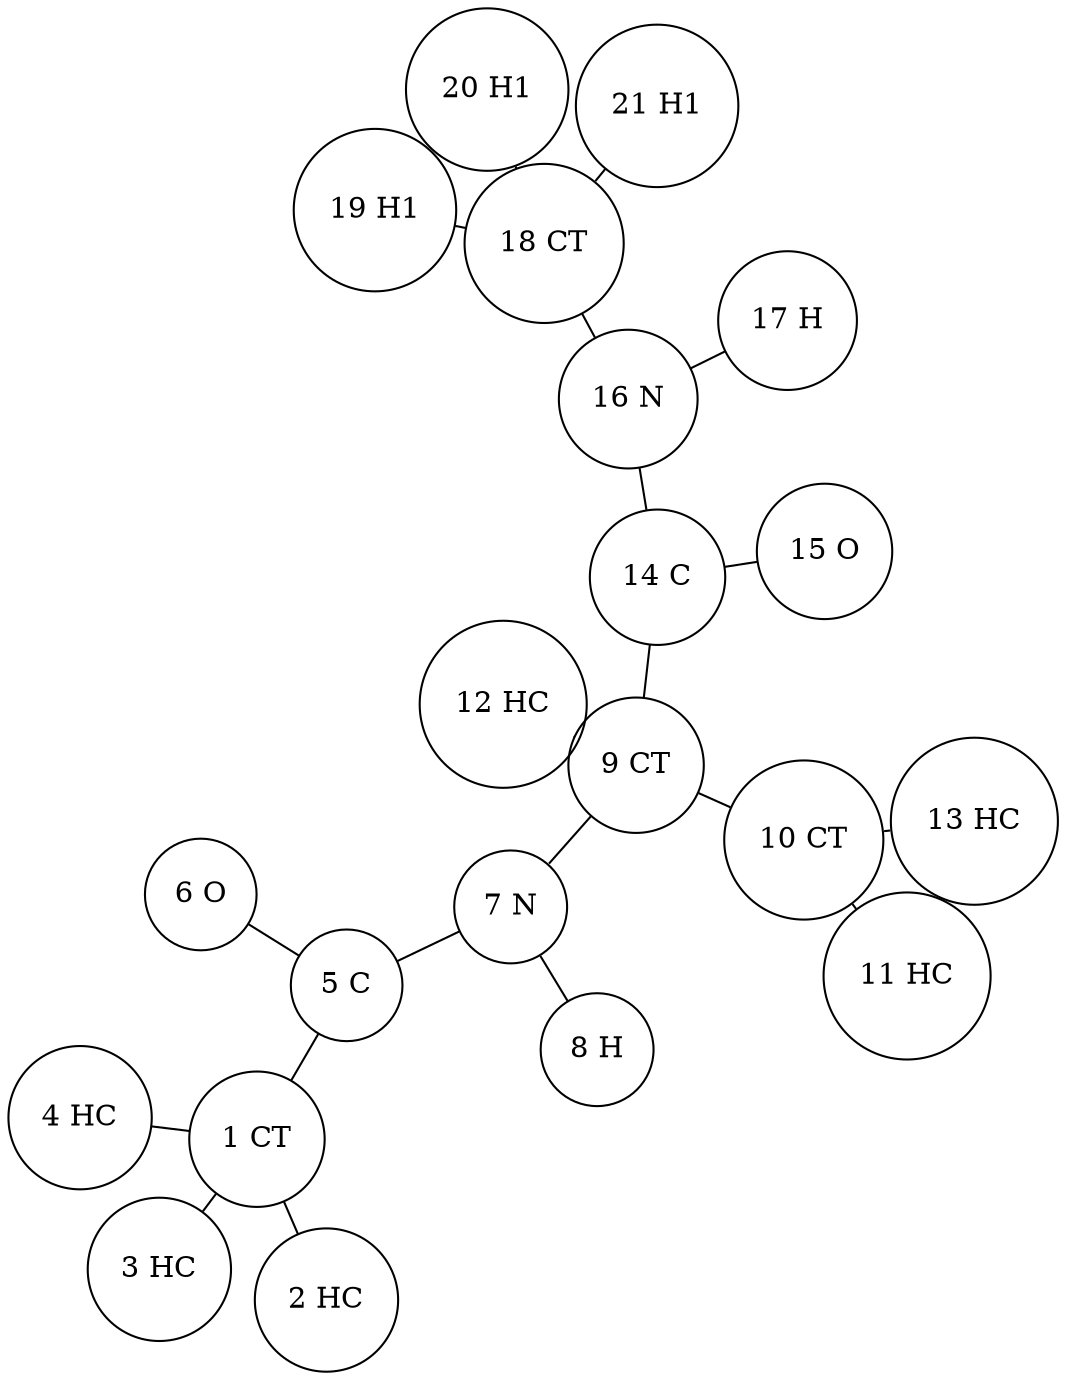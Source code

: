 
        graph G {
          layout=neato
          node [shape="circle"]
    "1 CT" -- "2 HC";
"1 CT" -- "3 HC";
"1 CT" -- "4 HC";
"1 CT" -- "5 C";
"5 C" -- "6 O";
"5 C" -- "7 N";
"7 N" -- "8 H";
"7 N" -- "9 CT";
"9 CT" -- "10 CT";
"9 CT" -- "14 C";
"9 CT" -- "12 HC";
"10 CT" -- "11 HC";
"10 CT" -- "13 HC";
"14 C" -- "15 O";
"14 C" -- "16 N";
"16 N" -- "17 H";
"16 N" -- "18 CT";
"18 CT" -- "19 H1";
"18 CT" -- "20 H1";
"18 CT" -- "21 H1";
        }
    